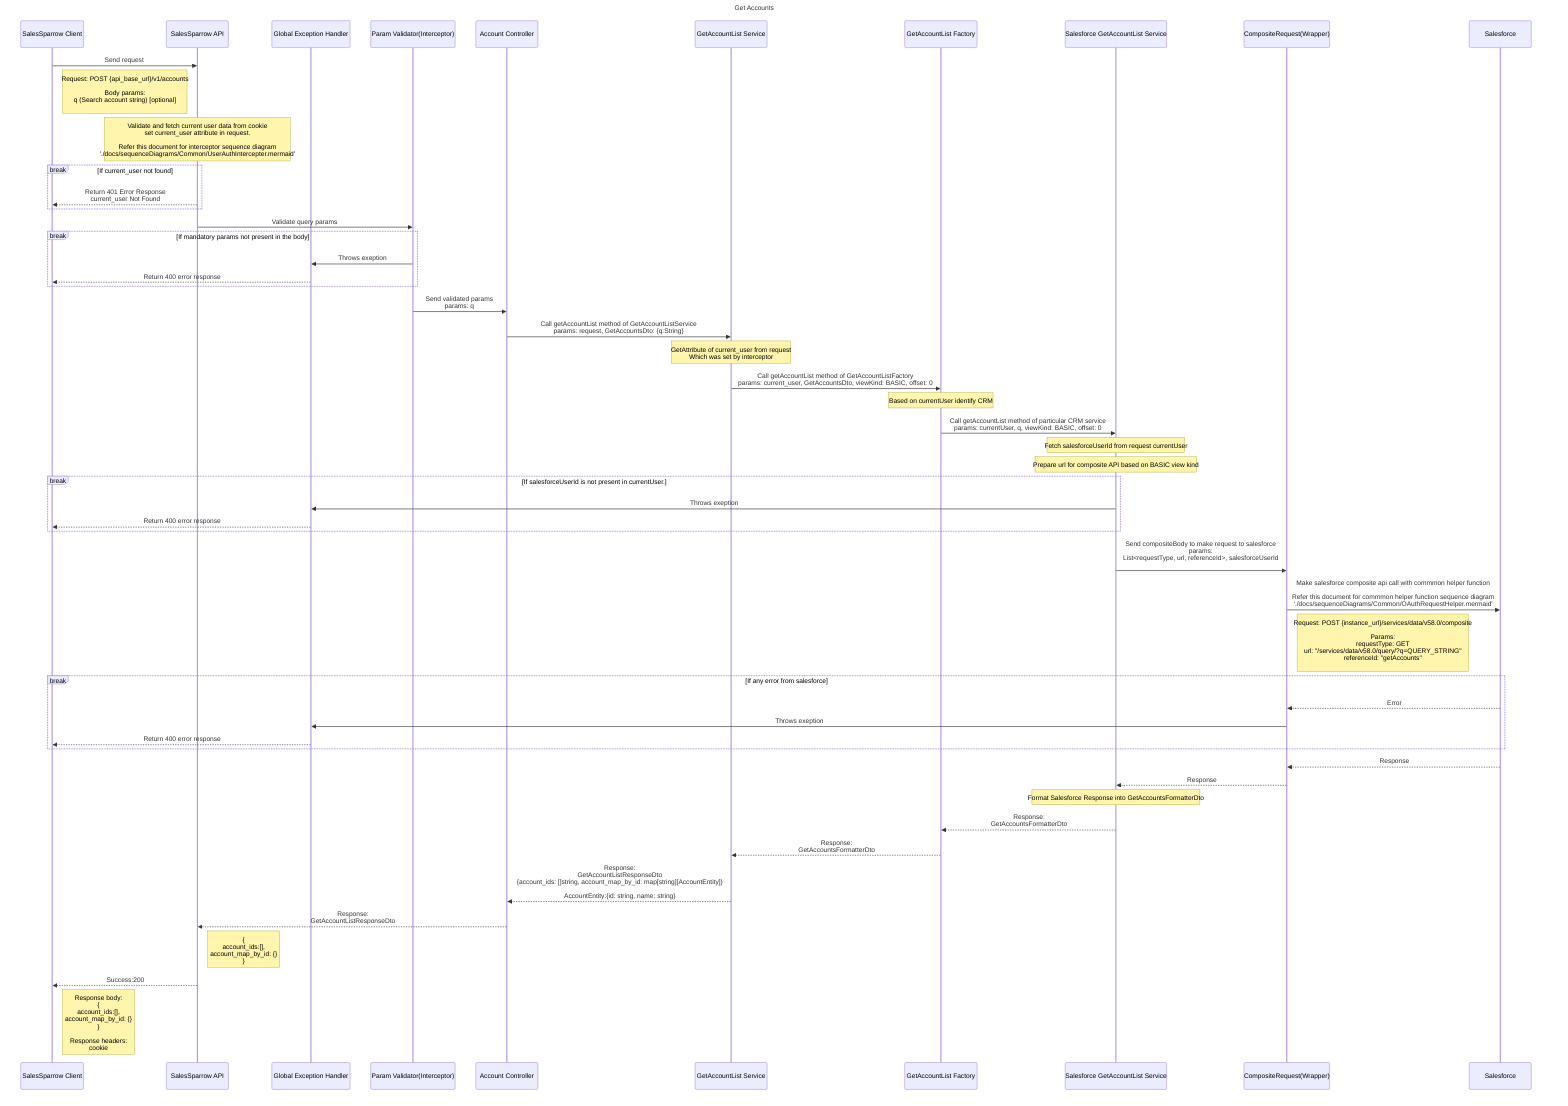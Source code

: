 sequenceDiagram
  title Get Accounts
    participant ui as SalesSparrow Client
    participant api as SalesSparrow API
    participant exceptionHandler as Global Exception Handler
    participant validator as Param Validator(Interceptor)
    participant controller as Account Controller
    participant service as GetAccountList Service
    participant factory as GetAccountList Factory
    participant crm as Salesforce GetAccountList Service
    participant CompositeRequestWrapper as CompositeRequest(Wrapper)
    participant salesforce as Salesforce

    ui->>api:  Send request 
    note right of ui: Request: POST {api_base_url}/v1/accounts<br><br>Body params: <br>q (Search account string) [optional] <br>

    note over api: Validate and fetch current user data from cookie<br>set current_user attribute in request.<br><br>Refer this document for interceptor sequence diagram <br> './docs/sequenceDiagrams/Common/UserAuthIntercepter.mermaid'
    break If current_user not found
        api-->>ui: Return 401 Error Response<br>current_user Not Found
    end

    api->>validator: Validate query params

    break If mandatory params not present in the body
        validator->>exceptionHandler: Throws exeption
        exceptionHandler-->>ui:Return 400 error response 
    end

    validator->>controller: Send validated params<br>params: q
    
    controller->>service: Call getAccountList method of GetAccountListService<br> params: request, GetAccountsDto: {q:String}
    note over service: GetAttribute of current_user from request<br>Which was set by interceptor

    service->>factory: Call getAccountList method of GetAccountListFactory<br>params: current_user, GetAccountsDto, viewKind: BASIC, offset: 0
    note over factory: Based on currentUser identify CRM

    factory->>crm: Call getAccountList method of particular CRM service<br>params: currentUser, q, viewKind: BASIC, offset: 0

    note over crm: Fetch salesforceUserId from request currentUser
    note over crm: Prepare url for composite API based on BASIC view kind
    break If salesforceUserId is not present in currentUser.
        crm->>exceptionHandler: Throws exeption
        exceptionHandler-->>ui:Return 400 error response 
    end
    crm->>CompositeRequestWrapper: Send compositeBody to make request to salesforce<br>params: <br> List<requestType, url, referenceId>, salesforceUserId <br>

    CompositeRequestWrapper->>salesforce: Make salesforce composite api call with commmon helper function<br><br>Refer this document for commmon helper function sequence diagram <br> './docs/sequenceDiagrams/Common/OAuthRequestHelper.mermaid'
    note right of CompositeRequestWrapper: Request: POST {instance_url}/services/data/v58.0/composite <br><br>Params: <br> requestType: GET<br> url: "/services/data/v58.0/query/?q=QUERY_STRING"<br>referenceId: "getAccounts"<br>
    
    break If any error from salesforce
        salesforce-->>CompositeRequestWrapper: Error
        CompositeRequestWrapper->>exceptionHandler: Throws exeption
        exceptionHandler-->>ui: Return 400 error response
    end

    salesforce-->>CompositeRequestWrapper: Response
    CompositeRequestWrapper-->>crm: Response
    note over crm:  Format Salesforce Response into GetAccountsFormatterDto

    crm-->>factory: Response:<br>GetAccountsFormatterDto
    factory-->>service: Response:<br>GetAccountsFormatterDto
    service-->> controller: Response:<br>GetAccountListResponseDto <br>{account_ids: []string, account_map_by_id: map[string][AccountEntity]}<br><br>AccountEntity:{id: string, name: string}
    controller-->>api: Response:<br>GetAccountListResponseDto
    note right of api: {<br>account_ids:[],<br> account_map_by_id: {}<br>}

    api-->>ui: Success:200
    note right of ui: Response body: <br> {<br>account_ids:[],<br> account_map_by_id: {}<br>}<br><br>Response headers:<br> cookie